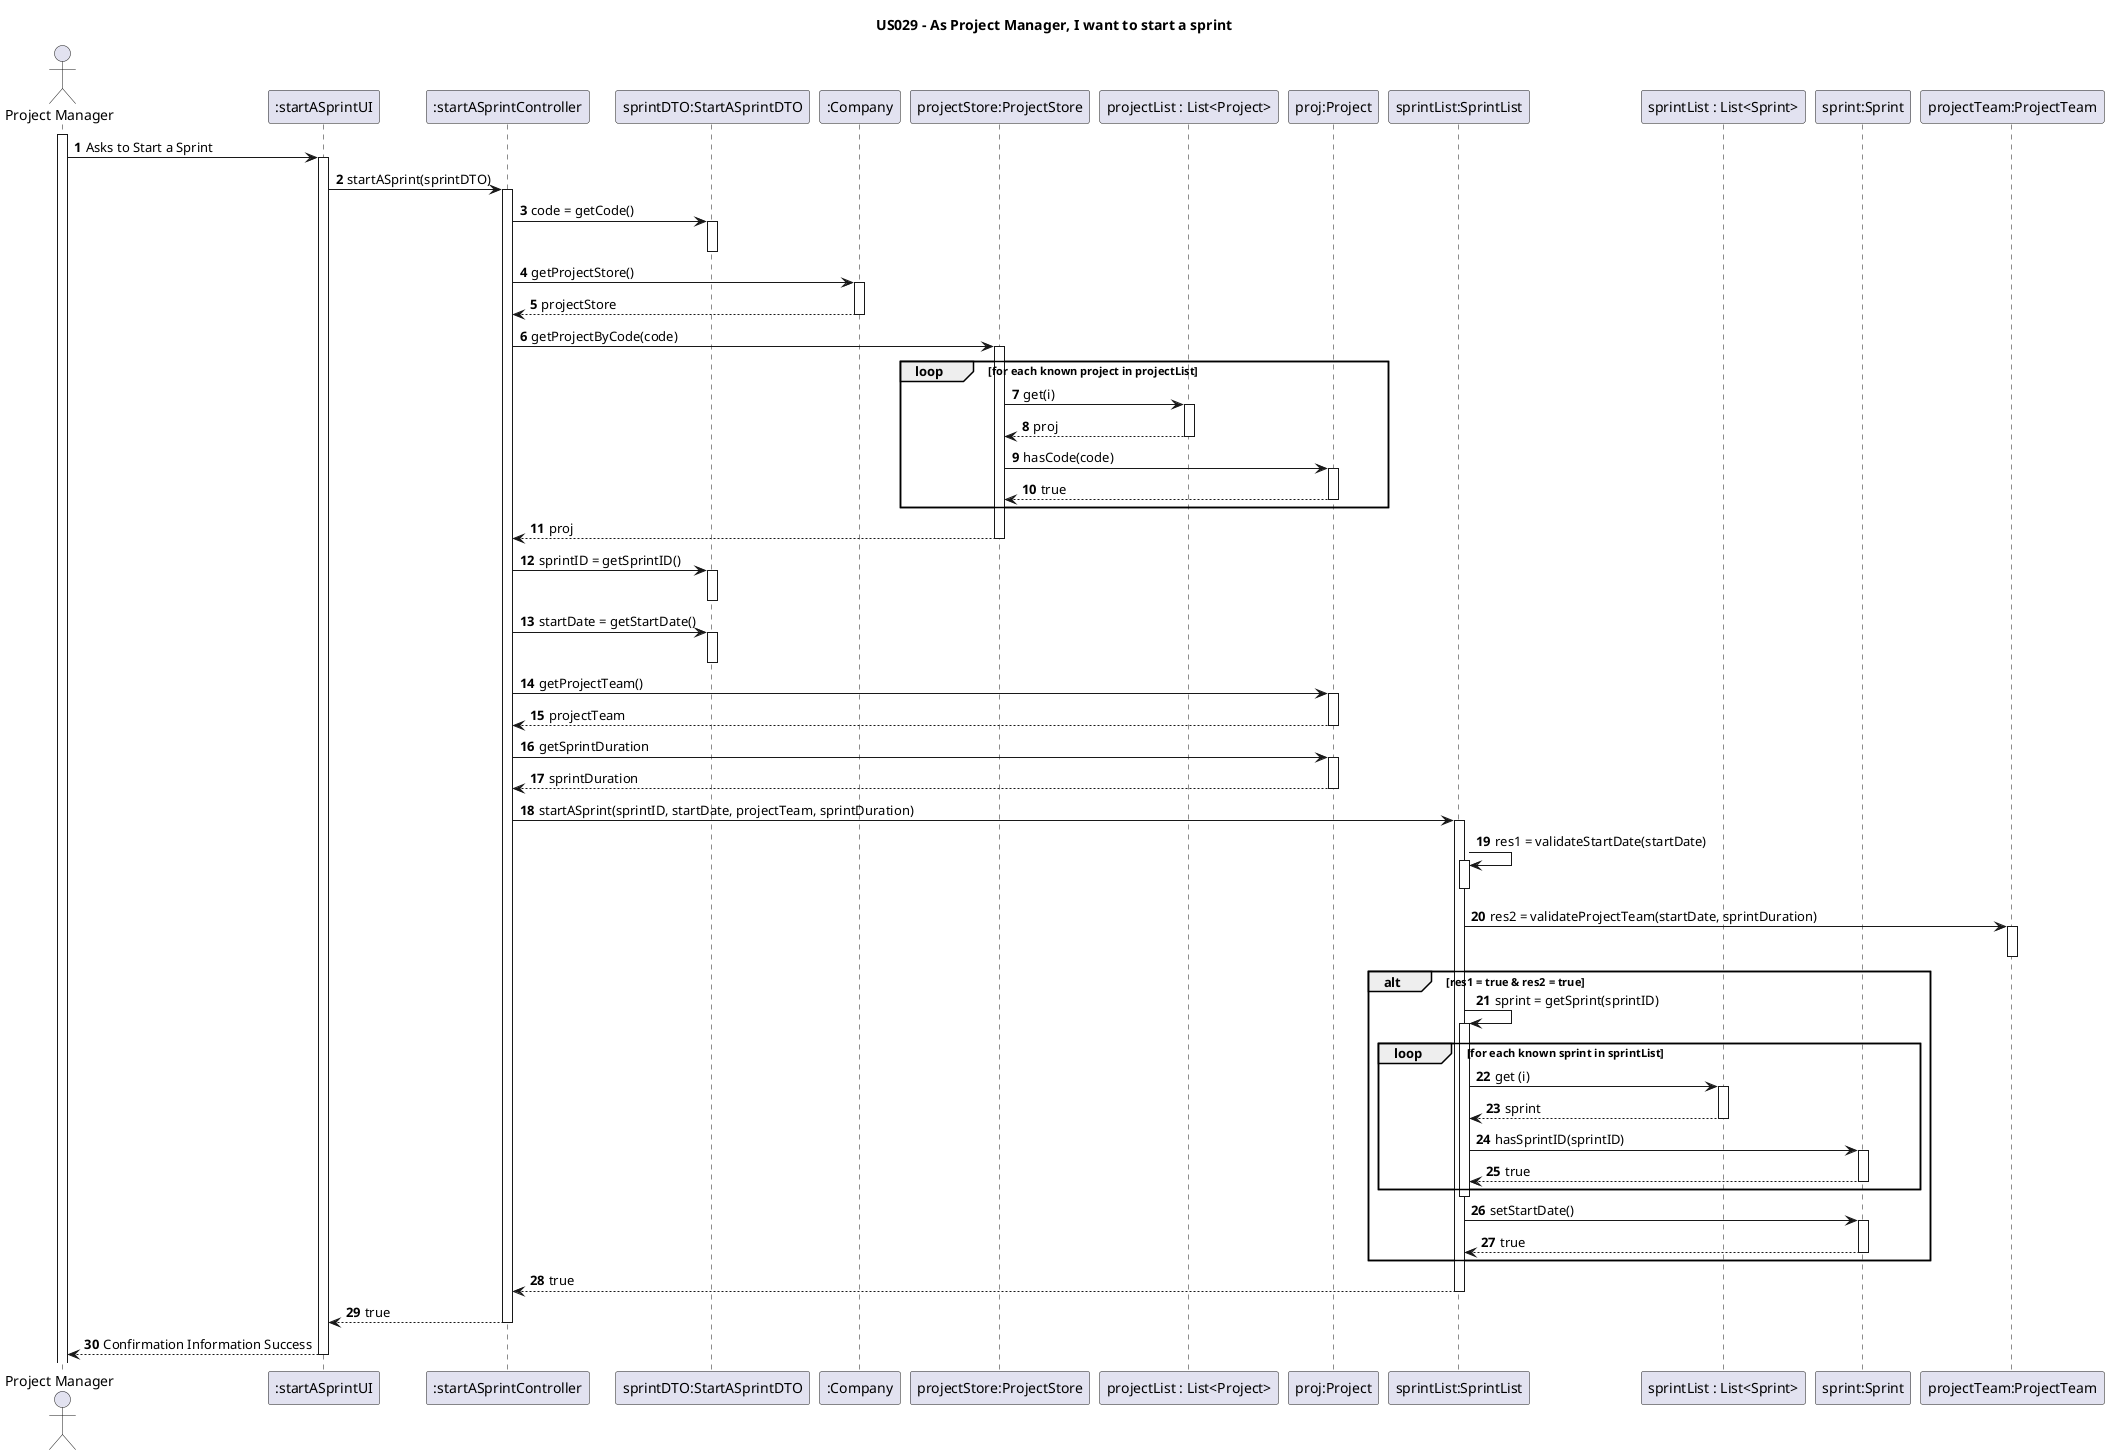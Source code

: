 @startuml
'https://plantuml.com/sequence-diagram

title US029 - As Project Manager, I want to start a sprint

autoactivate on
autonumber

actor "Project Manager" as ProjectManager
participant ":startASprintUI" as UI
participant ":startASprintController" as Ctrl
participant "sprintDTO:StartASprintDTO" as sprintDTO
participant ":Company" as company
participant "projectStore:ProjectStore" as projectStore
participant "projectList : List<Project>" as projectList
participant "proj:Project" as proj
participant "sprintList:SprintList" as sprintList
participant "sprintList : List<Sprint>" as listSprint
participant "sprint:Sprint" as sprint
participant "projectTeam:ProjectTeam" as projectTeam

activate ProjectManager

ProjectManager -> UI: Asks to Start a Sprint
UI -> Ctrl: startASprint(sprintDTO)
Ctrl -> sprintDTO: code = getCode()
deactivate sprintDTO
Ctrl -> company: getProjectStore()
company --> Ctrl: projectStore
Ctrl -> projectStore: getProjectByCode(code)
loop  for each known project in projectList
projectStore -> projectList: get(i)
projectList --> projectStore: proj
projectStore -> proj: hasCode(code)
return true
end
return proj
Ctrl -> sprintDTO: sprintID = getSprintID()
deactivate sprintDTO
Ctrl -> sprintDTO: startDate = getStartDate()
deactivate sprintDTO
Ctrl -> proj: getProjectTeam()
proj --> Ctrl: projectTeam
Ctrl -> proj: getSprintDuration
proj --> Ctrl: sprintDuration
deactivate proj
Ctrl -> sprintList: startASprint(sprintID, startDate, projectTeam, sprintDuration)
sprintList -> sprintList: res1 = validateStartDate(startDate)
deactivate sprintList
sprintList -> projectTeam: res2 = validateProjectTeam(startDate, sprintDuration)
deactivate projectTeam
alt res1 = true & res2 = true
sprintList -> sprintList: sprint = getSprint(sprintID)
loop for each known sprint in sprintList
sprintList -> listSprint: get (i)
listSprint --> sprintList: sprint
sprintList -> sprint: hasSprintID(sprintID)
return true
end
deactivate sprintList
sprintList -> sprint: setStartDate()
sprint --> sprintList: true
end
sprintList --> Ctrl: true
Ctrl --> UI: true
UI --> ProjectManager: Confirmation Information Success
@enduml